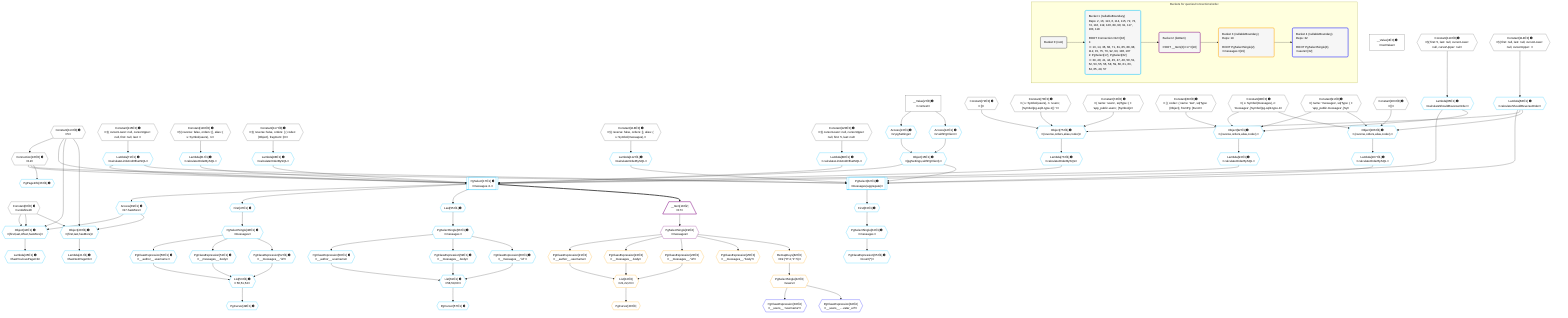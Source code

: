 %%{init: {'themeVariables': { 'fontSize': '12px'}}}%%
graph TD
    classDef path fill:#eee,stroke:#000,color:#000
    classDef plan fill:#fff,stroke-width:1px,color:#000
    classDef itemplan fill:#fff,stroke-width:2px,color:#000
    classDef unbatchedplan fill:#dff,stroke-width:1px,color:#000
    classDef sideeffectplan fill:#fcc,stroke-width:2px,color:#000
    classDef bucket fill:#f6f6f6,color:#000,stroke-width:2px,text-align:left


    %% plan dependencies
    Connection16{{"Connection[16∈0] ➊<br />ᐸ12ᐳ"}}:::plan
    Constant113{{"Constant[113∈0] ➊<br />ᐸ5ᐳ"}}:::plan
    Constant113 --> Connection16
    __Value2["__Value[2∈0] ➊<br />ᐸcontextᐳ"]:::plan
    __Value4["__Value[4∈0] ➊<br />ᐸrootValueᐳ"]:::plan
    Constant6{{"Constant[6∈0] ➊<br />ᐸundefinedᐳ"}}:::plan
    Constant72{{"Constant[72∈0] ➊<br />ᐸ[]ᐳ"}}:::plan
    Constant73{{"Constant[73∈0] ➊<br />ᐸ{ s: Symbol(users), n: 'users', [Symbol(pg-sql2-type-1)]: 'Iᐳ"}}:::plan
    Constant74{{"Constant[74∈0] ➊<br />ᐸ{ name: 'users', sqlType: { t: 'app_public.users', [Symbol(pᐳ"}}:::plan
    Constant89{{"Constant[89∈0] ➊<br />ᐸ[ { codec: { name: 'text', sqlType: [Object], fromPg: [Functᐳ"}}:::plan
    Constant90{{"Constant[90∈0] ➊<br />ᐸ{ s: Symbol(messages), n: 'messages', [Symbol(pg-sql2-type-1ᐳ"}}:::plan
    Constant91{{"Constant[91∈0] ➊<br />ᐸ{ name: 'messages', sqlType: { t: 'app_public.messages', [Syᐳ"}}:::plan
    Constant103{{"Constant[103∈0] ➊<br />ᐸ[]ᐳ"}}:::plan
    Constant114{{"Constant[114∈0] ➊<br />ᐸ§{ first: null, last: null, cursorLower: null, cursorUpper: ᐳ"}}:::plan
    Constant115{{"Constant[115∈0] ➊<br />ᐸ§{ cursorLower: null, cursorUpper: null, first: null, last: ᐳ"}}:::plan
    Constant116{{"Constant[116∈0] ➊<br />ᐸ§{ reverse: false, orders: [], alias: { s: Symbol(users), n:ᐳ"}}:::plan
    Constant117{{"Constant[117∈0] ➊<br />ᐸ§{ reverse: false, orders: [ { codec: [Object], fragment: [Oᐳ"}}:::plan
    Constant118{{"Constant[118∈0] ➊<br />ᐸ§{ reverse: false, orders: [], alias: { s: Symbol(messages),ᐳ"}}:::plan
    Constant119{{"Constant[119∈0] ➊<br />ᐸ§{ first: 5, last: null, cursorLower: null, cursorUpper: nulᐳ"}}:::plan
    Constant120{{"Constant[120∈0] ➊<br />ᐸ§{ cursorLower: null, cursorUpper: null, first: 5, last: nulᐳ"}}:::plan
    PgSelect17[["PgSelect[17∈1] ➊<br />ᐸmessages+1ᐳ"]]:::plan
    Object15{{"Object[15∈1] ➊<br />ᐸ{pgSettings,withPgClient}ᐳ"}}:::plan
    Lambda71{{"Lambda[71∈1] ➊<br />ᐸcalculateLimitAndOffsetSQLᐳ"}}:::plan
    Lambda76{{"Lambda[76∈1] ➊<br />ᐸcalculateOrderBySQLᐳ"}}:::plan
    Lambda81{{"Lambda[81∈1] ➊<br />ᐸcalculateOrderBySQLᐳ"}}:::plan
    Lambda85{{"Lambda[85∈1] ➊<br />ᐸcalculateShouldReverseOrderᐳ"}}:::plan
    Lambda88{{"Lambda[88∈1] ➊<br />ᐸcalculateLimitAndOffsetSQLᐳ"}}:::plan
    Lambda93{{"Lambda[93∈1] ➊<br />ᐸcalculateOrderBySQLᐳ"}}:::plan
    Lambda98{{"Lambda[98∈1] ➊<br />ᐸcalculateOrderBySQLᐳ"}}:::plan
    Object15 & Connection16 & Constant113 & Lambda71 & Lambda76 & Lambda81 & Lambda85 & Lambda88 & Lambda93 & Lambda98 --> PgSelect17
    PgSelect62[["PgSelect[62∈1] ➊<br />ᐸmessages(aggregate)ᐳ"]]:::plan
    Lambda68{{"Lambda[68∈1] ➊<br />ᐸcalculateShouldReverseOrderᐳ"}}:::plan
    Lambda107{{"Lambda[107∈1] ➊<br />ᐸcalculateOrderBySQLᐳ"}}:::plan
    Lambda112{{"Lambda[112∈1] ➊<br />ᐸcalculateOrderBySQLᐳ"}}:::plan
    Object15 & Connection16 & Lambda68 & Lambda71 & Lambda107 & Lambda112 --> PgSelect62
    Object44{{"Object[44∈1] ➊<br />ᐸ{first,last,offset,hasMore}ᐳ"}}:::plan
    Access39{{"Access[39∈1] ➊<br />ᐸ17.hasMoreᐳ"}}:::plan
    Constant113 & Constant6 & Constant6 & Access39 --> Object44
    Object75{{"Object[75∈1] ➊<br />ᐸ{reverse,orders,alias,codec}ᐳ"}}:::plan
    Lambda68 & Constant72 & Constant73 & Constant74 --> Object75
    Object92{{"Object[92∈1] ➊<br />ᐸ{reverse,orders,alias,codec}ᐳ"}}:::plan
    Lambda85 & Constant89 & Constant90 & Constant91 --> Object92
    Object106{{"Object[106∈1] ➊<br />ᐸ{reverse,orders,alias,codec}ᐳ"}}:::plan
    Lambda68 & Constant103 & Constant90 & Constant91 --> Object106
    Object40{{"Object[40∈1] ➊<br />ᐸ{first,last,hasMore}ᐳ"}}:::plan
    Constant113 & Constant6 & Access39 --> Object40
    List53{{"List[53∈1] ➊<br />ᐸ50,51,52ᐳ"}}:::plan
    PgClassExpression50{{"PgClassExpression[50∈1] ➊<br />ᐸ__author__.usernameᐳ"}}:::plan
    PgClassExpression51{{"PgClassExpression[51∈1] ➊<br />ᐸ__messages__.bodyᐳ"}}:::plan
    PgClassExpression52{{"PgClassExpression[52∈1] ➊<br />ᐸ__messages__.”id”ᐳ"}}:::plan
    PgClassExpression50 & PgClassExpression51 & PgClassExpression52 --> List53
    List61{{"List[61∈1] ➊<br />ᐸ58,59,60ᐳ"}}:::plan
    PgClassExpression58{{"PgClassExpression[58∈1] ➊<br />ᐸ__author__.usernameᐳ"}}:::plan
    PgClassExpression59{{"PgClassExpression[59∈1] ➊<br />ᐸ__messages__.bodyᐳ"}}:::plan
    PgClassExpression60{{"PgClassExpression[60∈1] ➊<br />ᐸ__messages__.”id”ᐳ"}}:::plan
    PgClassExpression58 & PgClassExpression59 & PgClassExpression60 --> List61
    Access13{{"Access[13∈1] ➊<br />ᐸ2.pgSettingsᐳ"}}:::plan
    Access14{{"Access[14∈1] ➊<br />ᐸ2.withPgClientᐳ"}}:::plan
    Access13 & Access14 --> Object15
    __Value2 --> Access13
    __Value2 --> Access14
    PgPageInfo36{{"PgPageInfo[36∈1] ➊"}}:::plan
    Connection16 --> PgPageInfo36
    PgSelect17 --> Access39
    Lambda41{{"Lambda[41∈1] ➊<br />ᐸhasNextPageCbᐳ"}}:::plan
    Object40 --> Lambda41
    Lambda45{{"Lambda[45∈1] ➊<br />ᐸhasPreviousPageCbᐳ"}}:::plan
    Object44 --> Lambda45
    First47{{"First[47∈1] ➊"}}:::plan
    PgSelect17 --> First47
    PgSelectSingle48{{"PgSelectSingle[48∈1] ➊<br />ᐸmessagesᐳ"}}:::plan
    First47 --> PgSelectSingle48
    PgCursor49{{"PgCursor[49∈1] ➊"}}:::plan
    List53 --> PgCursor49
    PgSelectSingle48 --> PgClassExpression50
    PgSelectSingle48 --> PgClassExpression51
    PgSelectSingle48 --> PgClassExpression52
    Last55{{"Last[55∈1] ➊"}}:::plan
    PgSelect17 --> Last55
    PgSelectSingle56{{"PgSelectSingle[56∈1] ➊<br />ᐸmessagesᐳ"}}:::plan
    Last55 --> PgSelectSingle56
    PgCursor57{{"PgCursor[57∈1] ➊"}}:::plan
    List61 --> PgCursor57
    PgSelectSingle56 --> PgClassExpression58
    PgSelectSingle56 --> PgClassExpression59
    PgSelectSingle56 --> PgClassExpression60
    First63{{"First[63∈1] ➊"}}:::plan
    PgSelect62 --> First63
    PgSelectSingle64{{"PgSelectSingle[64∈1] ➊<br />ᐸmessagesᐳ"}}:::plan
    First63 --> PgSelectSingle64
    PgClassExpression65{{"PgClassExpression[65∈1] ➊<br />ᐸcount(*)ᐳ"}}:::plan
    PgSelectSingle64 --> PgClassExpression65
    Constant114 --> Lambda68
    Constant115 --> Lambda71
    Object75 --> Lambda76
    Constant116 --> Lambda81
    Constant119 --> Lambda85
    Constant120 --> Lambda88
    Object92 --> Lambda93
    Constant117 --> Lambda98
    Object106 --> Lambda107
    Constant118 --> Lambda112
    __Item18[/"__Item[18∈2]<br />ᐸ17ᐳ"\]:::itemplan
    PgSelect17 ==> __Item18
    PgSelectSingle19{{"PgSelectSingle[19∈2]<br />ᐸmessagesᐳ"}}:::plan
    __Item18 --> PgSelectSingle19
    List24{{"List[24∈3]<br />ᐸ21,22,23ᐳ"}}:::plan
    PgClassExpression21{{"PgClassExpression[21∈3]<br />ᐸ__author__.usernameᐳ"}}:::plan
    PgClassExpression22{{"PgClassExpression[22∈3]<br />ᐸ__messages__.bodyᐳ"}}:::plan
    PgClassExpression23{{"PgClassExpression[23∈3]<br />ᐸ__messages__.”id”ᐳ"}}:::plan
    PgClassExpression21 & PgClassExpression22 & PgClassExpression23 --> List24
    PgCursor20{{"PgCursor[20∈3]"}}:::plan
    List24 --> PgCursor20
    PgSelectSingle19 --> PgClassExpression21
    PgSelectSingle19 --> PgClassExpression22
    PgSelectSingle19 --> PgClassExpression23
    PgClassExpression25{{"PgClassExpression[25∈3]<br />ᐸ__messages__.”body”ᐳ"}}:::plan
    PgSelectSingle19 --> PgClassExpression25
    PgSelectSingle32{{"PgSelectSingle[32∈3]<br />ᐸusersᐳ"}}:::plan
    RemapKeys82{{"RemapKeys[82∈3]<br />ᐸ19:{”0”:4,”1”:5}ᐳ"}}:::plan
    RemapKeys82 --> PgSelectSingle32
    PgSelectSingle19 --> RemapKeys82
    PgClassExpression33{{"PgClassExpression[33∈4]<br />ᐸ__users__.”username”ᐳ"}}:::plan
    PgSelectSingle32 --> PgClassExpression33
    PgClassExpression34{{"PgClassExpression[34∈4]<br />ᐸ__users__....vatar_url”ᐳ"}}:::plan
    PgSelectSingle32 --> PgClassExpression34

    %% define steps

    subgraph "Buckets for queries/connections/order"
    Bucket0("Bucket 0 (root)"):::bucket
    classDef bucket0 stroke:#696969
    class Bucket0,__Value2,__Value4,Constant6,Connection16,Constant72,Constant73,Constant74,Constant89,Constant90,Constant91,Constant103,Constant113,Constant114,Constant115,Constant116,Constant117,Constant118,Constant119,Constant120 bucket0
    Bucket1("Bucket 1 (nullableBoundary)<br />Deps: 2, 16, 113, 6, 114, 115, 72, 73, 74, 116, 119, 120, 89, 90, 91, 117, 103, 118<br /><br />ROOT Connectionᐸ12ᐳ[16]<br />1: <br />ᐳ: 13, 14, 36, 68, 71, 81, 85, 88, 98, 112, 15, 75, 76, 92, 93, 106, 107<br />2: PgSelect[17], PgSelect[62]<br />ᐳ: 39, 40, 41, 44, 45, 47, 48, 50, 51, 52, 53, 55, 56, 58, 59, 60, 61, 63, 64, 65, 49, 57"):::bucket
    classDef bucket1 stroke:#00bfff
    class Bucket1,Access13,Access14,Object15,PgSelect17,PgPageInfo36,Access39,Object40,Lambda41,Object44,Lambda45,First47,PgSelectSingle48,PgCursor49,PgClassExpression50,PgClassExpression51,PgClassExpression52,List53,Last55,PgSelectSingle56,PgCursor57,PgClassExpression58,PgClassExpression59,PgClassExpression60,List61,PgSelect62,First63,PgSelectSingle64,PgClassExpression65,Lambda68,Lambda71,Object75,Lambda76,Lambda81,Lambda85,Lambda88,Object92,Lambda93,Lambda98,Object106,Lambda107,Lambda112 bucket1
    Bucket2("Bucket 2 (listItem)<br /><br />ROOT __Item{2}ᐸ17ᐳ[18]"):::bucket
    classDef bucket2 stroke:#7f007f
    class Bucket2,__Item18,PgSelectSingle19 bucket2
    Bucket3("Bucket 3 (nullableBoundary)<br />Deps: 19<br /><br />ROOT PgSelectSingle{2}ᐸmessagesᐳ[19]"):::bucket
    classDef bucket3 stroke:#ffa500
    class Bucket3,PgCursor20,PgClassExpression21,PgClassExpression22,PgClassExpression23,List24,PgClassExpression25,PgSelectSingle32,RemapKeys82 bucket3
    Bucket4("Bucket 4 (nullableBoundary)<br />Deps: 32<br /><br />ROOT PgSelectSingle{3}ᐸusersᐳ[32]"):::bucket
    classDef bucket4 stroke:#0000ff
    class Bucket4,PgClassExpression33,PgClassExpression34 bucket4
    Bucket0 --> Bucket1
    Bucket1 --> Bucket2
    Bucket2 --> Bucket3
    Bucket3 --> Bucket4
    end
